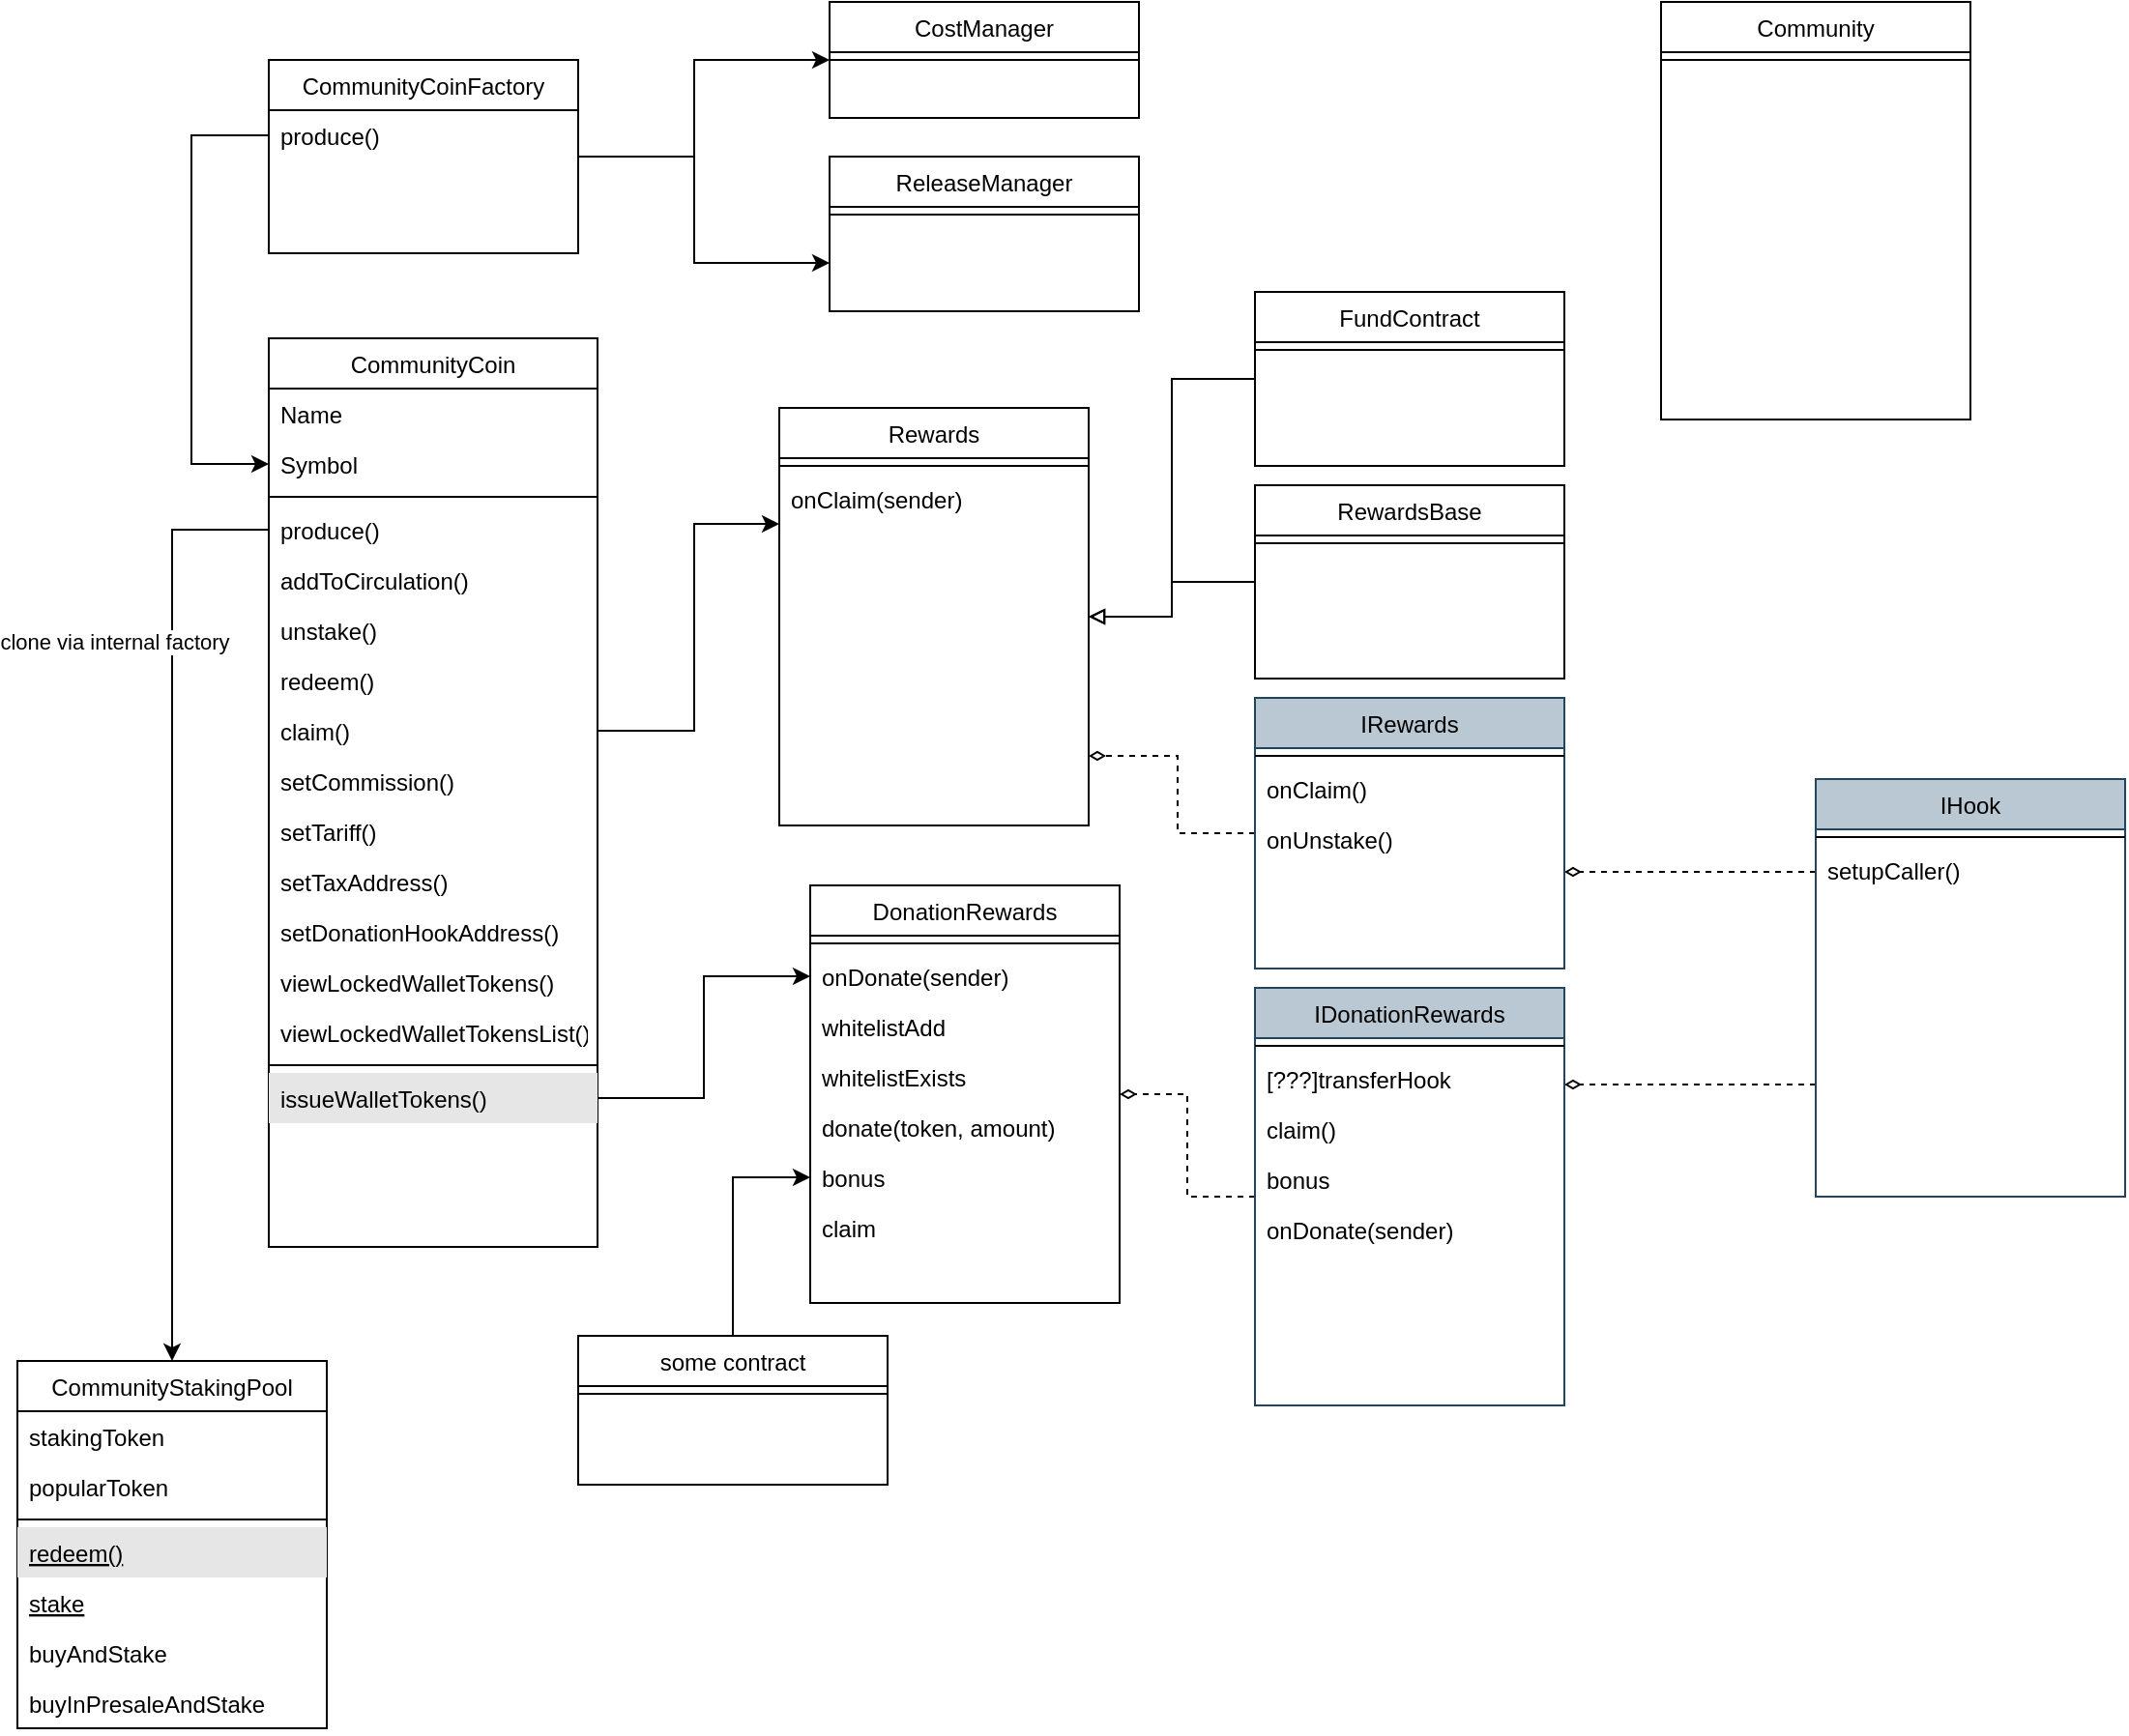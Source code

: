 <mxfile version="22.1.16" type="device">
  <diagram id="C5RBs43oDa-KdzZeNtuy" name="Page-1">
    <mxGraphModel dx="1434" dy="964" grid="1" gridSize="10" guides="1" tooltips="1" connect="1" arrows="1" fold="1" page="1" pageScale="1" pageWidth="827" pageHeight="1169" math="0" shadow="0">
      <root>
        <mxCell id="WIyWlLk6GJQsqaUBKTNV-0" />
        <mxCell id="WIyWlLk6GJQsqaUBKTNV-1" parent="WIyWlLk6GJQsqaUBKTNV-0" />
        <mxCell id="zkfFHV4jXpPFQw0GAbJ--0" value="CommunityCoin" style="swimlane;fontStyle=0;align=center;verticalAlign=top;childLayout=stackLayout;horizontal=1;startSize=26;horizontalStack=0;resizeParent=1;resizeLast=0;collapsible=1;marginBottom=0;rounded=0;shadow=0;strokeWidth=1;" parent="WIyWlLk6GJQsqaUBKTNV-1" vertex="1">
          <mxGeometry x="150" y="194" width="170" height="470" as="geometry">
            <mxRectangle x="230" y="140" width="160" height="26" as="alternateBounds" />
          </mxGeometry>
        </mxCell>
        <mxCell id="zkfFHV4jXpPFQw0GAbJ--1" value="Name" style="text;align=left;verticalAlign=top;spacingLeft=4;spacingRight=4;overflow=hidden;rotatable=0;points=[[0,0.5],[1,0.5]];portConstraint=eastwest;" parent="zkfFHV4jXpPFQw0GAbJ--0" vertex="1">
          <mxGeometry y="26" width="170" height="26" as="geometry" />
        </mxCell>
        <mxCell id="zkfFHV4jXpPFQw0GAbJ--2" value="Symbol" style="text;align=left;verticalAlign=top;spacingLeft=4;spacingRight=4;overflow=hidden;rotatable=0;points=[[0,0.5],[1,0.5]];portConstraint=eastwest;rounded=0;shadow=0;html=0;" parent="zkfFHV4jXpPFQw0GAbJ--0" vertex="1">
          <mxGeometry y="52" width="170" height="26" as="geometry" />
        </mxCell>
        <mxCell id="pErNNQu60Lr3bIwcvT9H-87" style="line;html=1;strokeWidth=1;align=left;verticalAlign=middle;spacingTop=-1;spacingLeft=3;spacingRight=3;rotatable=0;labelPosition=right;points=[];portConstraint=eastwest;" vertex="1" parent="zkfFHV4jXpPFQw0GAbJ--0">
          <mxGeometry y="78" width="170" height="8" as="geometry" />
        </mxCell>
        <mxCell id="pErNNQu60Lr3bIwcvT9H-56" value="produce()" style="text;align=left;verticalAlign=top;spacingLeft=4;spacingRight=4;overflow=hidden;rotatable=0;points=[[0,0.5],[1,0.5]];portConstraint=eastwest;" vertex="1" parent="zkfFHV4jXpPFQw0GAbJ--0">
          <mxGeometry y="86" width="170" height="26" as="geometry" />
        </mxCell>
        <mxCell id="pErNNQu60Lr3bIwcvT9H-69" value="addToCirculation()" style="text;align=left;verticalAlign=top;spacingLeft=4;spacingRight=4;overflow=hidden;rotatable=0;points=[[0,0.5],[1,0.5]];portConstraint=eastwest;fillColor=none;" vertex="1" parent="zkfFHV4jXpPFQw0GAbJ--0">
          <mxGeometry y="112" width="170" height="26" as="geometry" />
        </mxCell>
        <mxCell id="pErNNQu60Lr3bIwcvT9H-70" value="unstake()" style="text;align=left;verticalAlign=top;spacingLeft=4;spacingRight=4;overflow=hidden;rotatable=0;points=[[0,0.5],[1,0.5]];portConstraint=eastwest;fillColor=none;" vertex="1" parent="zkfFHV4jXpPFQw0GAbJ--0">
          <mxGeometry y="138" width="170" height="26" as="geometry" />
        </mxCell>
        <mxCell id="pErNNQu60Lr3bIwcvT9H-71" value="redeem()" style="text;align=left;verticalAlign=top;spacingLeft=4;spacingRight=4;overflow=hidden;rotatable=0;points=[[0,0.5],[1,0.5]];portConstraint=eastwest;fillColor=none;" vertex="1" parent="zkfFHV4jXpPFQw0GAbJ--0">
          <mxGeometry y="164" width="170" height="26" as="geometry" />
        </mxCell>
        <mxCell id="pErNNQu60Lr3bIwcvT9H-74" value="claim()" style="text;align=left;verticalAlign=top;spacingLeft=4;spacingRight=4;overflow=hidden;rotatable=0;points=[[0,0.5],[1,0.5]];portConstraint=eastwest;fillColor=none;" vertex="1" parent="zkfFHV4jXpPFQw0GAbJ--0">
          <mxGeometry y="190" width="170" height="26" as="geometry" />
        </mxCell>
        <mxCell id="pErNNQu60Lr3bIwcvT9H-79" value="setCommission()" style="text;align=left;verticalAlign=top;spacingLeft=4;spacingRight=4;overflow=hidden;rotatable=0;points=[[0,0.5],[1,0.5]];portConstraint=eastwest;fillColor=none;" vertex="1" parent="zkfFHV4jXpPFQw0GAbJ--0">
          <mxGeometry y="216" width="170" height="26" as="geometry" />
        </mxCell>
        <mxCell id="pErNNQu60Lr3bIwcvT9H-80" value="setTariff()" style="text;align=left;verticalAlign=top;spacingLeft=4;spacingRight=4;overflow=hidden;rotatable=0;points=[[0,0.5],[1,0.5]];portConstraint=eastwest;fillColor=none;" vertex="1" parent="zkfFHV4jXpPFQw0GAbJ--0">
          <mxGeometry y="242" width="170" height="26" as="geometry" />
        </mxCell>
        <mxCell id="pErNNQu60Lr3bIwcvT9H-81" value="setTaxAddress()" style="text;align=left;verticalAlign=top;spacingLeft=4;spacingRight=4;overflow=hidden;rotatable=0;points=[[0,0.5],[1,0.5]];portConstraint=eastwest;fillColor=none;" vertex="1" parent="zkfFHV4jXpPFQw0GAbJ--0">
          <mxGeometry y="268" width="170" height="26" as="geometry" />
        </mxCell>
        <mxCell id="pErNNQu60Lr3bIwcvT9H-82" value="setDonationHookAddress()" style="text;align=left;verticalAlign=top;spacingLeft=4;spacingRight=4;overflow=hidden;rotatable=0;points=[[0,0.5],[1,0.5]];portConstraint=eastwest;fillColor=none;" vertex="1" parent="zkfFHV4jXpPFQw0GAbJ--0">
          <mxGeometry y="294" width="170" height="26" as="geometry" />
        </mxCell>
        <mxCell id="pErNNQu60Lr3bIwcvT9H-72" value="viewLockedWalletTokens()" style="text;align=left;verticalAlign=top;spacingLeft=4;spacingRight=4;overflow=hidden;rotatable=0;points=[[0,0.5],[1,0.5]];portConstraint=eastwest;fillColor=none;" vertex="1" parent="zkfFHV4jXpPFQw0GAbJ--0">
          <mxGeometry y="320" width="170" height="26" as="geometry" />
        </mxCell>
        <mxCell id="pErNNQu60Lr3bIwcvT9H-73" value="viewLockedWalletTokensList()" style="text;align=left;verticalAlign=top;spacingLeft=4;spacingRight=4;overflow=hidden;rotatable=0;points=[[0,0.5],[1,0.5]];portConstraint=eastwest;fillColor=none;" vertex="1" parent="zkfFHV4jXpPFQw0GAbJ--0">
          <mxGeometry y="346" width="170" height="26" as="geometry" />
        </mxCell>
        <mxCell id="zkfFHV4jXpPFQw0GAbJ--4" value="" style="line;html=1;strokeWidth=1;align=left;verticalAlign=middle;spacingTop=-1;spacingLeft=3;spacingRight=3;rotatable=0;labelPosition=right;points=[];portConstraint=eastwest;" parent="zkfFHV4jXpPFQw0GAbJ--0" vertex="1">
          <mxGeometry y="372" width="170" height="8" as="geometry" />
        </mxCell>
        <mxCell id="pErNNQu60Lr3bIwcvT9H-62" value="issueWalletTokens()" style="text;align=left;verticalAlign=top;spacingLeft=4;spacingRight=4;overflow=hidden;rotatable=0;points=[[0,0.5],[1,0.5]];portConstraint=eastwest;fillColor=#E6E6E6;" vertex="1" parent="zkfFHV4jXpPFQw0GAbJ--0">
          <mxGeometry y="380" width="170" height="26" as="geometry" />
        </mxCell>
        <mxCell id="pErNNQu60Lr3bIwcvT9H-86" style="text;align=left;verticalAlign=top;spacingLeft=4;spacingRight=4;overflow=hidden;rotatable=0;points=[[0,0.5],[1,0.5]];portConstraint=eastwest;fillColor=none;" vertex="1" parent="zkfFHV4jXpPFQw0GAbJ--0">
          <mxGeometry y="406" width="170" height="64" as="geometry" />
        </mxCell>
        <mxCell id="zkfFHV4jXpPFQw0GAbJ--6" value="CommunityStakingPool" style="swimlane;fontStyle=0;align=center;verticalAlign=top;childLayout=stackLayout;horizontal=1;startSize=26;horizontalStack=0;resizeParent=1;resizeLast=0;collapsible=1;marginBottom=0;rounded=0;shadow=0;strokeWidth=1;" parent="WIyWlLk6GJQsqaUBKTNV-1" vertex="1">
          <mxGeometry x="20" y="723" width="160" height="190" as="geometry">
            <mxRectangle x="130" y="380" width="160" height="26" as="alternateBounds" />
          </mxGeometry>
        </mxCell>
        <mxCell id="zkfFHV4jXpPFQw0GAbJ--8" value="stakingToken" style="text;align=left;verticalAlign=top;spacingLeft=4;spacingRight=4;overflow=hidden;rotatable=0;points=[[0,0.5],[1,0.5]];portConstraint=eastwest;rounded=0;shadow=0;html=0;" parent="zkfFHV4jXpPFQw0GAbJ--6" vertex="1">
          <mxGeometry y="26" width="160" height="26" as="geometry" />
        </mxCell>
        <mxCell id="pErNNQu60Lr3bIwcvT9H-59" value="popularToken" style="text;align=left;verticalAlign=top;spacingLeft=4;spacingRight=4;overflow=hidden;rotatable=0;points=[[0,0.5],[1,0.5]];portConstraint=eastwest;rounded=0;shadow=0;html=0;" vertex="1" parent="zkfFHV4jXpPFQw0GAbJ--6">
          <mxGeometry y="52" width="160" height="26" as="geometry" />
        </mxCell>
        <mxCell id="zkfFHV4jXpPFQw0GAbJ--9" value="" style="line;html=1;strokeWidth=1;align=left;verticalAlign=middle;spacingTop=-1;spacingLeft=3;spacingRight=3;rotatable=0;labelPosition=right;points=[];portConstraint=eastwest;" parent="zkfFHV4jXpPFQw0GAbJ--6" vertex="1">
          <mxGeometry y="78" width="160" height="8" as="geometry" />
        </mxCell>
        <mxCell id="zkfFHV4jXpPFQw0GAbJ--10" value="redeem()" style="text;align=left;verticalAlign=top;spacingLeft=4;spacingRight=4;overflow=hidden;rotatable=0;points=[[0,0.5],[1,0.5]];portConstraint=eastwest;fontStyle=4;labelBackgroundColor=#E6E6E6;fillColor=#E6E6E6;" parent="zkfFHV4jXpPFQw0GAbJ--6" vertex="1">
          <mxGeometry y="86" width="160" height="26" as="geometry" />
        </mxCell>
        <mxCell id="pErNNQu60Lr3bIwcvT9H-61" value="stake" style="text;align=left;verticalAlign=top;spacingLeft=4;spacingRight=4;overflow=hidden;rotatable=0;points=[[0,0.5],[1,0.5]];portConstraint=eastwest;fontStyle=4" vertex="1" parent="zkfFHV4jXpPFQw0GAbJ--6">
          <mxGeometry y="112" width="160" height="26" as="geometry" />
        </mxCell>
        <mxCell id="zkfFHV4jXpPFQw0GAbJ--11" value="buyAndStake" style="text;align=left;verticalAlign=top;spacingLeft=4;spacingRight=4;overflow=hidden;rotatable=0;points=[[0,0.5],[1,0.5]];portConstraint=eastwest;" parent="zkfFHV4jXpPFQw0GAbJ--6" vertex="1">
          <mxGeometry y="138" width="160" height="26" as="geometry" />
        </mxCell>
        <mxCell id="pErNNQu60Lr3bIwcvT9H-60" value="buyInPresaleAndStake" style="text;align=left;verticalAlign=top;spacingLeft=4;spacingRight=4;overflow=hidden;rotatable=0;points=[[0,0.5],[1,0.5]];portConstraint=eastwest;" vertex="1" parent="zkfFHV4jXpPFQw0GAbJ--6">
          <mxGeometry y="164" width="160" height="26" as="geometry" />
        </mxCell>
        <mxCell id="zkfFHV4jXpPFQw0GAbJ--17" value="Community" style="swimlane;fontStyle=0;align=center;verticalAlign=top;childLayout=stackLayout;horizontal=1;startSize=26;horizontalStack=0;resizeParent=1;resizeLast=0;collapsible=1;marginBottom=0;rounded=0;shadow=0;strokeWidth=1;" parent="WIyWlLk6GJQsqaUBKTNV-1" vertex="1">
          <mxGeometry x="870" y="20" width="160" height="216" as="geometry">
            <mxRectangle x="550" y="140" width="160" height="26" as="alternateBounds" />
          </mxGeometry>
        </mxCell>
        <mxCell id="zkfFHV4jXpPFQw0GAbJ--23" value="" style="line;html=1;strokeWidth=1;align=left;verticalAlign=middle;spacingTop=-1;spacingLeft=3;spacingRight=3;rotatable=0;labelPosition=right;points=[];portConstraint=eastwest;" parent="zkfFHV4jXpPFQw0GAbJ--17" vertex="1">
          <mxGeometry y="26" width="160" height="8" as="geometry" />
        </mxCell>
        <mxCell id="pErNNQu60Lr3bIwcvT9H-29" value="CostManager" style="swimlane;fontStyle=0;align=center;verticalAlign=top;childLayout=stackLayout;horizontal=1;startSize=26;horizontalStack=0;resizeParent=1;resizeLast=0;collapsible=1;marginBottom=0;rounded=0;shadow=0;strokeWidth=1;" vertex="1" parent="WIyWlLk6GJQsqaUBKTNV-1">
          <mxGeometry x="440" y="20" width="160" height="60" as="geometry">
            <mxRectangle x="550" y="140" width="160" height="26" as="alternateBounds" />
          </mxGeometry>
        </mxCell>
        <mxCell id="pErNNQu60Lr3bIwcvT9H-31" value="" style="line;html=1;strokeWidth=1;align=left;verticalAlign=middle;spacingTop=-1;spacingLeft=3;spacingRight=3;rotatable=0;labelPosition=right;points=[];portConstraint=eastwest;" vertex="1" parent="pErNNQu60Lr3bIwcvT9H-29">
          <mxGeometry y="26" width="160" height="8" as="geometry" />
        </mxCell>
        <mxCell id="pErNNQu60Lr3bIwcvT9H-37" value="ReleaseManager" style="swimlane;fontStyle=0;align=center;verticalAlign=top;childLayout=stackLayout;horizontal=1;startSize=26;horizontalStack=0;resizeParent=1;resizeLast=0;collapsible=1;marginBottom=0;rounded=0;shadow=0;strokeWidth=1;" vertex="1" parent="WIyWlLk6GJQsqaUBKTNV-1">
          <mxGeometry x="440" y="100" width="160" height="80" as="geometry">
            <mxRectangle x="550" y="140" width="160" height="26" as="alternateBounds" />
          </mxGeometry>
        </mxCell>
        <mxCell id="pErNNQu60Lr3bIwcvT9H-39" value="" style="line;html=1;strokeWidth=1;align=left;verticalAlign=middle;spacingTop=-1;spacingLeft=3;spacingRight=3;rotatable=0;labelPosition=right;points=[];portConstraint=eastwest;" vertex="1" parent="pErNNQu60Lr3bIwcvT9H-37">
          <mxGeometry y="26" width="160" height="8" as="geometry" />
        </mxCell>
        <mxCell id="pErNNQu60Lr3bIwcvT9H-45" style="edgeStyle=orthogonalEdgeStyle;rounded=0;orthogonalLoop=1;jettySize=auto;html=1;" edge="1" parent="WIyWlLk6GJQsqaUBKTNV-1" source="pErNNQu60Lr3bIwcvT9H-42" target="pErNNQu60Lr3bIwcvT9H-29">
          <mxGeometry relative="1" as="geometry">
            <Array as="points">
              <mxPoint x="370" y="100" />
              <mxPoint x="370" y="50" />
            </Array>
          </mxGeometry>
        </mxCell>
        <mxCell id="pErNNQu60Lr3bIwcvT9H-46" style="edgeStyle=orthogonalEdgeStyle;rounded=0;orthogonalLoop=1;jettySize=auto;html=1;" edge="1" parent="WIyWlLk6GJQsqaUBKTNV-1" source="pErNNQu60Lr3bIwcvT9H-42" target="pErNNQu60Lr3bIwcvT9H-37">
          <mxGeometry relative="1" as="geometry">
            <Array as="points">
              <mxPoint x="370" y="100" />
              <mxPoint x="370" y="155" />
            </Array>
          </mxGeometry>
        </mxCell>
        <mxCell id="pErNNQu60Lr3bIwcvT9H-42" value="CommunityCoinFactory" style="swimlane;fontStyle=0;align=center;verticalAlign=top;childLayout=stackLayout;horizontal=1;startSize=26;horizontalStack=0;resizeParent=1;resizeLast=0;collapsible=1;marginBottom=0;rounded=0;shadow=0;strokeWidth=1;" vertex="1" parent="WIyWlLk6GJQsqaUBKTNV-1">
          <mxGeometry x="150" y="50" width="160" height="100" as="geometry">
            <mxRectangle x="310" y="210" width="160" height="26" as="alternateBounds" />
          </mxGeometry>
        </mxCell>
        <mxCell id="pErNNQu60Lr3bIwcvT9H-54" value="produce()" style="text;align=left;verticalAlign=top;spacingLeft=4;spacingRight=4;overflow=hidden;rotatable=0;points=[[0,0.5],[1,0.5]];portConstraint=eastwest;" vertex="1" parent="pErNNQu60Lr3bIwcvT9H-42">
          <mxGeometry y="26" width="160" height="26" as="geometry" />
        </mxCell>
        <mxCell id="pErNNQu60Lr3bIwcvT9H-55" style="edgeStyle=orthogonalEdgeStyle;rounded=0;orthogonalLoop=1;jettySize=auto;html=1;" edge="1" parent="WIyWlLk6GJQsqaUBKTNV-1" source="pErNNQu60Lr3bIwcvT9H-54" target="zkfFHV4jXpPFQw0GAbJ--0">
          <mxGeometry relative="1" as="geometry">
            <Array as="points">
              <mxPoint x="110" y="89" />
              <mxPoint x="110" y="259" />
            </Array>
          </mxGeometry>
        </mxCell>
        <mxCell id="pErNNQu60Lr3bIwcvT9H-57" style="edgeStyle=orthogonalEdgeStyle;rounded=0;orthogonalLoop=1;jettySize=auto;html=1;" edge="1" parent="WIyWlLk6GJQsqaUBKTNV-1" source="pErNNQu60Lr3bIwcvT9H-56" target="zkfFHV4jXpPFQw0GAbJ--6">
          <mxGeometry relative="1" as="geometry">
            <Array as="points">
              <mxPoint x="100" y="293" />
            </Array>
          </mxGeometry>
        </mxCell>
        <mxCell id="pErNNQu60Lr3bIwcvT9H-58" value="clone via internal factory" style="edgeLabel;html=1;align=center;verticalAlign=middle;resizable=0;points=[];" vertex="1" connectable="0" parent="pErNNQu60Lr3bIwcvT9H-57">
          <mxGeometry x="0.147" y="3" relative="1" as="geometry">
            <mxPoint x="-33" y="-168" as="offset" />
          </mxGeometry>
        </mxCell>
        <mxCell id="pErNNQu60Lr3bIwcvT9H-75" value="Rewards" style="swimlane;fontStyle=0;align=center;verticalAlign=top;childLayout=stackLayout;horizontal=1;startSize=26;horizontalStack=0;resizeParent=1;resizeLast=0;collapsible=1;marginBottom=0;rounded=0;shadow=0;strokeWidth=1;" vertex="1" parent="WIyWlLk6GJQsqaUBKTNV-1">
          <mxGeometry x="414" y="230" width="160" height="216" as="geometry">
            <mxRectangle x="550" y="140" width="160" height="26" as="alternateBounds" />
          </mxGeometry>
        </mxCell>
        <mxCell id="pErNNQu60Lr3bIwcvT9H-76" value="" style="line;html=1;strokeWidth=1;align=left;verticalAlign=middle;spacingTop=-1;spacingLeft=3;spacingRight=3;rotatable=0;labelPosition=right;points=[];portConstraint=eastwest;" vertex="1" parent="pErNNQu60Lr3bIwcvT9H-75">
          <mxGeometry y="26" width="160" height="8" as="geometry" />
        </mxCell>
        <mxCell id="pErNNQu60Lr3bIwcvT9H-77" value="onClaim(sender)" style="text;align=left;verticalAlign=top;spacingLeft=4;spacingRight=4;overflow=hidden;rotatable=0;points=[[0,0.5],[1,0.5]];portConstraint=eastwest;" vertex="1" parent="pErNNQu60Lr3bIwcvT9H-75">
          <mxGeometry y="34" width="160" height="26" as="geometry" />
        </mxCell>
        <mxCell id="pErNNQu60Lr3bIwcvT9H-97" style="edgeStyle=orthogonalEdgeStyle;rounded=0;orthogonalLoop=1;jettySize=auto;html=1;endArrow=diamondThin;endFill=0;dashed=1;" edge="1" parent="WIyWlLk6GJQsqaUBKTNV-1" source="pErNNQu60Lr3bIwcvT9H-83" target="pErNNQu60Lr3bIwcvT9H-92">
          <mxGeometry relative="1" as="geometry">
            <Array as="points">
              <mxPoint x="920" y="580" />
              <mxPoint x="920" y="580" />
            </Array>
          </mxGeometry>
        </mxCell>
        <mxCell id="pErNNQu60Lr3bIwcvT9H-103" style="edgeStyle=orthogonalEdgeStyle;rounded=0;orthogonalLoop=1;jettySize=auto;html=1;endArrow=diamondThin;dashed=1;endFill=0;" edge="1" parent="WIyWlLk6GJQsqaUBKTNV-1" source="pErNNQu60Lr3bIwcvT9H-83" target="pErNNQu60Lr3bIwcvT9H-99">
          <mxGeometry relative="1" as="geometry">
            <Array as="points">
              <mxPoint x="880" y="470" />
              <mxPoint x="880" y="470" />
            </Array>
          </mxGeometry>
        </mxCell>
        <mxCell id="pErNNQu60Lr3bIwcvT9H-83" value="IHook" style="swimlane;fontStyle=0;align=center;verticalAlign=top;childLayout=stackLayout;horizontal=1;startSize=26;horizontalStack=0;resizeParent=1;resizeLast=0;collapsible=1;marginBottom=0;rounded=0;shadow=0;strokeWidth=1;fillColor=#bac8d3;strokeColor=#23445d;" vertex="1" parent="WIyWlLk6GJQsqaUBKTNV-1">
          <mxGeometry x="950" y="422" width="160" height="216" as="geometry">
            <mxRectangle x="550" y="140" width="160" height="26" as="alternateBounds" />
          </mxGeometry>
        </mxCell>
        <mxCell id="pErNNQu60Lr3bIwcvT9H-84" value="" style="line;html=1;strokeWidth=1;align=left;verticalAlign=middle;spacingTop=-1;spacingLeft=3;spacingRight=3;rotatable=0;labelPosition=right;points=[];portConstraint=eastwest;" vertex="1" parent="pErNNQu60Lr3bIwcvT9H-83">
          <mxGeometry y="26" width="160" height="8" as="geometry" />
        </mxCell>
        <mxCell id="pErNNQu60Lr3bIwcvT9H-85" value="setupCaller()" style="text;align=left;verticalAlign=top;spacingLeft=4;spacingRight=4;overflow=hidden;rotatable=0;points=[[0,0.5],[1,0.5]];portConstraint=eastwest;" vertex="1" parent="pErNNQu60Lr3bIwcvT9H-83">
          <mxGeometry y="34" width="160" height="26" as="geometry" />
        </mxCell>
        <mxCell id="pErNNQu60Lr3bIwcvT9H-88" style="edgeStyle=orthogonalEdgeStyle;rounded=0;orthogonalLoop=1;jettySize=auto;html=1;" edge="1" parent="WIyWlLk6GJQsqaUBKTNV-1" source="pErNNQu60Lr3bIwcvT9H-74" target="pErNNQu60Lr3bIwcvT9H-77">
          <mxGeometry relative="1" as="geometry">
            <Array as="points">
              <mxPoint x="370" y="397" />
              <mxPoint x="370" y="290" />
            </Array>
          </mxGeometry>
        </mxCell>
        <mxCell id="pErNNQu60Lr3bIwcvT9H-89" value="DonationRewards" style="swimlane;fontStyle=0;align=center;verticalAlign=top;childLayout=stackLayout;horizontal=1;startSize=26;horizontalStack=0;resizeParent=1;resizeLast=0;collapsible=1;marginBottom=0;rounded=0;shadow=0;strokeWidth=1;" vertex="1" parent="WIyWlLk6GJQsqaUBKTNV-1">
          <mxGeometry x="430" y="477" width="160" height="216" as="geometry">
            <mxRectangle x="550" y="140" width="160" height="26" as="alternateBounds" />
          </mxGeometry>
        </mxCell>
        <mxCell id="pErNNQu60Lr3bIwcvT9H-90" value="" style="line;html=1;strokeWidth=1;align=left;verticalAlign=middle;spacingTop=-1;spacingLeft=3;spacingRight=3;rotatable=0;labelPosition=right;points=[];portConstraint=eastwest;" vertex="1" parent="pErNNQu60Lr3bIwcvT9H-89">
          <mxGeometry y="26" width="160" height="8" as="geometry" />
        </mxCell>
        <mxCell id="pErNNQu60Lr3bIwcvT9H-115" value="onDonate(sender)" style="text;align=left;verticalAlign=top;spacingLeft=4;spacingRight=4;overflow=hidden;rotatable=0;points=[[0,0.5],[1,0.5]];portConstraint=eastwest;" vertex="1" parent="pErNNQu60Lr3bIwcvT9H-89">
          <mxGeometry y="34" width="160" height="26" as="geometry" />
        </mxCell>
        <mxCell id="pErNNQu60Lr3bIwcvT9H-119" value="whitelistAdd" style="text;align=left;verticalAlign=top;spacingLeft=4;spacingRight=4;overflow=hidden;rotatable=0;points=[[0,0.5],[1,0.5]];portConstraint=eastwest;" vertex="1" parent="pErNNQu60Lr3bIwcvT9H-89">
          <mxGeometry y="60" width="160" height="26" as="geometry" />
        </mxCell>
        <mxCell id="pErNNQu60Lr3bIwcvT9H-120" value="whitelistExists" style="text;align=left;verticalAlign=top;spacingLeft=4;spacingRight=4;overflow=hidden;rotatable=0;points=[[0,0.5],[1,0.5]];portConstraint=eastwest;" vertex="1" parent="pErNNQu60Lr3bIwcvT9H-89">
          <mxGeometry y="86" width="160" height="26" as="geometry" />
        </mxCell>
        <mxCell id="pErNNQu60Lr3bIwcvT9H-121" value="donate(token, amount)" style="text;align=left;verticalAlign=top;spacingLeft=4;spacingRight=4;overflow=hidden;rotatable=0;points=[[0,0.5],[1,0.5]];portConstraint=eastwest;" vertex="1" parent="pErNNQu60Lr3bIwcvT9H-89">
          <mxGeometry y="112" width="160" height="26" as="geometry" />
        </mxCell>
        <mxCell id="pErNNQu60Lr3bIwcvT9H-122" value="bonus&#xa;" style="text;align=left;verticalAlign=top;spacingLeft=4;spacingRight=4;overflow=hidden;rotatable=0;points=[[0,0.5],[1,0.5]];portConstraint=eastwest;" vertex="1" parent="pErNNQu60Lr3bIwcvT9H-89">
          <mxGeometry y="138" width="160" height="26" as="geometry" />
        </mxCell>
        <mxCell id="pErNNQu60Lr3bIwcvT9H-123" value="claim" style="text;align=left;verticalAlign=top;spacingLeft=4;spacingRight=4;overflow=hidden;rotatable=0;points=[[0,0.5],[1,0.5]];portConstraint=eastwest;" vertex="1" parent="pErNNQu60Lr3bIwcvT9H-89">
          <mxGeometry y="164" width="160" height="26" as="geometry" />
        </mxCell>
        <mxCell id="pErNNQu60Lr3bIwcvT9H-98" style="edgeStyle=orthogonalEdgeStyle;rounded=0;orthogonalLoop=1;jettySize=auto;html=1;dashed=1;endArrow=diamondThin;endFill=0;curved=0;" edge="1" parent="WIyWlLk6GJQsqaUBKTNV-1" source="pErNNQu60Lr3bIwcvT9H-92" target="pErNNQu60Lr3bIwcvT9H-89">
          <mxGeometry relative="1" as="geometry" />
        </mxCell>
        <mxCell id="pErNNQu60Lr3bIwcvT9H-92" value="IDonationRewards" style="swimlane;fontStyle=0;align=center;verticalAlign=top;childLayout=stackLayout;horizontal=1;startSize=26;horizontalStack=0;resizeParent=1;resizeLast=0;collapsible=1;marginBottom=0;rounded=0;shadow=0;strokeWidth=1;fillColor=#bac8d3;strokeColor=#23445d;" vertex="1" parent="WIyWlLk6GJQsqaUBKTNV-1">
          <mxGeometry x="660" y="530" width="160" height="216" as="geometry">
            <mxRectangle x="550" y="140" width="160" height="26" as="alternateBounds" />
          </mxGeometry>
        </mxCell>
        <mxCell id="pErNNQu60Lr3bIwcvT9H-93" value="" style="line;html=1;strokeWidth=1;align=left;verticalAlign=middle;spacingTop=-1;spacingLeft=3;spacingRight=3;rotatable=0;labelPosition=right;points=[];portConstraint=eastwest;" vertex="1" parent="pErNNQu60Lr3bIwcvT9H-92">
          <mxGeometry y="26" width="160" height="8" as="geometry" />
        </mxCell>
        <mxCell id="pErNNQu60Lr3bIwcvT9H-91" value="[???]transferHook" style="text;align=left;verticalAlign=top;spacingLeft=4;spacingRight=4;overflow=hidden;rotatable=0;points=[[0,0.5],[1,0.5]];portConstraint=eastwest;" vertex="1" parent="pErNNQu60Lr3bIwcvT9H-92">
          <mxGeometry y="34" width="160" height="26" as="geometry" />
        </mxCell>
        <mxCell id="pErNNQu60Lr3bIwcvT9H-117" value="claim()" style="text;align=left;verticalAlign=top;spacingLeft=4;spacingRight=4;overflow=hidden;rotatable=0;points=[[0,0.5],[1,0.5]];portConstraint=eastwest;" vertex="1" parent="pErNNQu60Lr3bIwcvT9H-92">
          <mxGeometry y="60" width="160" height="26" as="geometry" />
        </mxCell>
        <mxCell id="pErNNQu60Lr3bIwcvT9H-116" value="bonus" style="text;align=left;verticalAlign=top;spacingLeft=4;spacingRight=4;overflow=hidden;rotatable=0;points=[[0,0.5],[1,0.5]];portConstraint=eastwest;" vertex="1" parent="pErNNQu60Lr3bIwcvT9H-92">
          <mxGeometry y="86" width="160" height="26" as="geometry" />
        </mxCell>
        <mxCell id="pErNNQu60Lr3bIwcvT9H-118" value="onDonate(sender)" style="text;align=left;verticalAlign=top;spacingLeft=4;spacingRight=4;overflow=hidden;rotatable=0;points=[[0,0.5],[1,0.5]];portConstraint=eastwest;" vertex="1" parent="pErNNQu60Lr3bIwcvT9H-92">
          <mxGeometry y="112" width="160" height="26" as="geometry" />
        </mxCell>
        <mxCell id="pErNNQu60Lr3bIwcvT9H-132" style="edgeStyle=orthogonalEdgeStyle;rounded=0;orthogonalLoop=1;jettySize=auto;html=1;endArrow=diamondThin;dashed=1;endFill=0;" edge="1" parent="WIyWlLk6GJQsqaUBKTNV-1" source="pErNNQu60Lr3bIwcvT9H-99" target="pErNNQu60Lr3bIwcvT9H-75">
          <mxGeometry relative="1" as="geometry">
            <Array as="points">
              <mxPoint x="620" y="450" />
              <mxPoint x="620" y="410" />
            </Array>
          </mxGeometry>
        </mxCell>
        <mxCell id="pErNNQu60Lr3bIwcvT9H-99" value="IRewards" style="swimlane;fontStyle=0;align=center;verticalAlign=top;childLayout=stackLayout;horizontal=1;startSize=26;horizontalStack=0;resizeParent=1;resizeLast=0;collapsible=1;marginBottom=0;rounded=0;shadow=0;strokeWidth=1;fillColor=#bac8d3;strokeColor=#23445d;" vertex="1" parent="WIyWlLk6GJQsqaUBKTNV-1">
          <mxGeometry x="660" y="380" width="160" height="140" as="geometry">
            <mxRectangle x="550" y="140" width="160" height="26" as="alternateBounds" />
          </mxGeometry>
        </mxCell>
        <mxCell id="pErNNQu60Lr3bIwcvT9H-100" value="" style="line;html=1;strokeWidth=1;align=left;verticalAlign=middle;spacingTop=-1;spacingLeft=3;spacingRight=3;rotatable=0;labelPosition=right;points=[];portConstraint=eastwest;" vertex="1" parent="pErNNQu60Lr3bIwcvT9H-99">
          <mxGeometry y="26" width="160" height="8" as="geometry" />
        </mxCell>
        <mxCell id="pErNNQu60Lr3bIwcvT9H-101" value="onClaim()" style="text;align=left;verticalAlign=top;spacingLeft=4;spacingRight=4;overflow=hidden;rotatable=0;points=[[0,0.5],[1,0.5]];portConstraint=eastwest;" vertex="1" parent="pErNNQu60Lr3bIwcvT9H-99">
          <mxGeometry y="34" width="160" height="26" as="geometry" />
        </mxCell>
        <mxCell id="pErNNQu60Lr3bIwcvT9H-102" value="onUnstake()" style="text;align=left;verticalAlign=top;spacingLeft=4;spacingRight=4;overflow=hidden;rotatable=0;points=[[0,0.5],[1,0.5]];portConstraint=eastwest;" vertex="1" parent="pErNNQu60Lr3bIwcvT9H-99">
          <mxGeometry y="60" width="160" height="26" as="geometry" />
        </mxCell>
        <mxCell id="pErNNQu60Lr3bIwcvT9H-113" style="edgeStyle=orthogonalEdgeStyle;rounded=0;orthogonalLoop=1;jettySize=auto;html=1;endArrow=block;endFill=0;" edge="1" parent="WIyWlLk6GJQsqaUBKTNV-1" source="pErNNQu60Lr3bIwcvT9H-110" target="pErNNQu60Lr3bIwcvT9H-75">
          <mxGeometry relative="1" as="geometry">
            <mxPoint x="520" y="978" as="targetPoint" />
          </mxGeometry>
        </mxCell>
        <mxCell id="pErNNQu60Lr3bIwcvT9H-110" value="FundContract" style="swimlane;fontStyle=0;align=center;verticalAlign=top;childLayout=stackLayout;horizontal=1;startSize=26;horizontalStack=0;resizeParent=1;resizeLast=0;collapsible=1;marginBottom=0;rounded=0;shadow=0;strokeWidth=1;" vertex="1" parent="WIyWlLk6GJQsqaUBKTNV-1">
          <mxGeometry x="660" y="170" width="160" height="90" as="geometry">
            <mxRectangle x="550" y="140" width="160" height="26" as="alternateBounds" />
          </mxGeometry>
        </mxCell>
        <mxCell id="pErNNQu60Lr3bIwcvT9H-111" value="" style="line;html=1;strokeWidth=1;align=left;verticalAlign=middle;spacingTop=-1;spacingLeft=3;spacingRight=3;rotatable=0;labelPosition=right;points=[];portConstraint=eastwest;" vertex="1" parent="pErNNQu60Lr3bIwcvT9H-110">
          <mxGeometry y="26" width="160" height="8" as="geometry" />
        </mxCell>
        <mxCell id="pErNNQu60Lr3bIwcvT9H-127" style="edgeStyle=orthogonalEdgeStyle;rounded=0;orthogonalLoop=1;jettySize=auto;html=1;" edge="1" parent="WIyWlLk6GJQsqaUBKTNV-1" source="pErNNQu60Lr3bIwcvT9H-124" target="pErNNQu60Lr3bIwcvT9H-122">
          <mxGeometry relative="1" as="geometry" />
        </mxCell>
        <mxCell id="pErNNQu60Lr3bIwcvT9H-124" value="some contract" style="swimlane;fontStyle=0;align=center;verticalAlign=top;childLayout=stackLayout;horizontal=1;startSize=26;horizontalStack=0;resizeParent=1;resizeLast=0;collapsible=1;marginBottom=0;rounded=0;shadow=0;strokeWidth=1;" vertex="1" parent="WIyWlLk6GJQsqaUBKTNV-1">
          <mxGeometry x="310" y="710" width="160" height="77" as="geometry">
            <mxRectangle x="550" y="140" width="160" height="26" as="alternateBounds" />
          </mxGeometry>
        </mxCell>
        <mxCell id="pErNNQu60Lr3bIwcvT9H-125" value="" style="line;html=1;strokeWidth=1;align=left;verticalAlign=middle;spacingTop=-1;spacingLeft=3;spacingRight=3;rotatable=0;labelPosition=right;points=[];portConstraint=eastwest;" vertex="1" parent="pErNNQu60Lr3bIwcvT9H-124">
          <mxGeometry y="26" width="160" height="8" as="geometry" />
        </mxCell>
        <mxCell id="pErNNQu60Lr3bIwcvT9H-131" style="edgeStyle=orthogonalEdgeStyle;rounded=0;orthogonalLoop=1;jettySize=auto;html=1;endArrow=block;endFill=0;" edge="1" parent="WIyWlLk6GJQsqaUBKTNV-1" source="pErNNQu60Lr3bIwcvT9H-128" target="pErNNQu60Lr3bIwcvT9H-75">
          <mxGeometry relative="1" as="geometry" />
        </mxCell>
        <mxCell id="pErNNQu60Lr3bIwcvT9H-128" value="RewardsBase" style="swimlane;fontStyle=0;align=center;verticalAlign=top;childLayout=stackLayout;horizontal=1;startSize=26;horizontalStack=0;resizeParent=1;resizeLast=0;collapsible=1;marginBottom=0;rounded=0;shadow=0;strokeWidth=1;" vertex="1" parent="WIyWlLk6GJQsqaUBKTNV-1">
          <mxGeometry x="660" y="270" width="160" height="100" as="geometry">
            <mxRectangle x="550" y="140" width="160" height="26" as="alternateBounds" />
          </mxGeometry>
        </mxCell>
        <mxCell id="pErNNQu60Lr3bIwcvT9H-129" value="" style="line;html=1;strokeWidth=1;align=left;verticalAlign=middle;spacingTop=-1;spacingLeft=3;spacingRight=3;rotatable=0;labelPosition=right;points=[];portConstraint=eastwest;" vertex="1" parent="pErNNQu60Lr3bIwcvT9H-128">
          <mxGeometry y="26" width="160" height="8" as="geometry" />
        </mxCell>
        <mxCell id="pErNNQu60Lr3bIwcvT9H-133" style="edgeStyle=orthogonalEdgeStyle;rounded=0;orthogonalLoop=1;jettySize=auto;html=1;" edge="1" parent="WIyWlLk6GJQsqaUBKTNV-1" source="pErNNQu60Lr3bIwcvT9H-62" target="pErNNQu60Lr3bIwcvT9H-115">
          <mxGeometry relative="1" as="geometry" />
        </mxCell>
      </root>
    </mxGraphModel>
  </diagram>
</mxfile>
